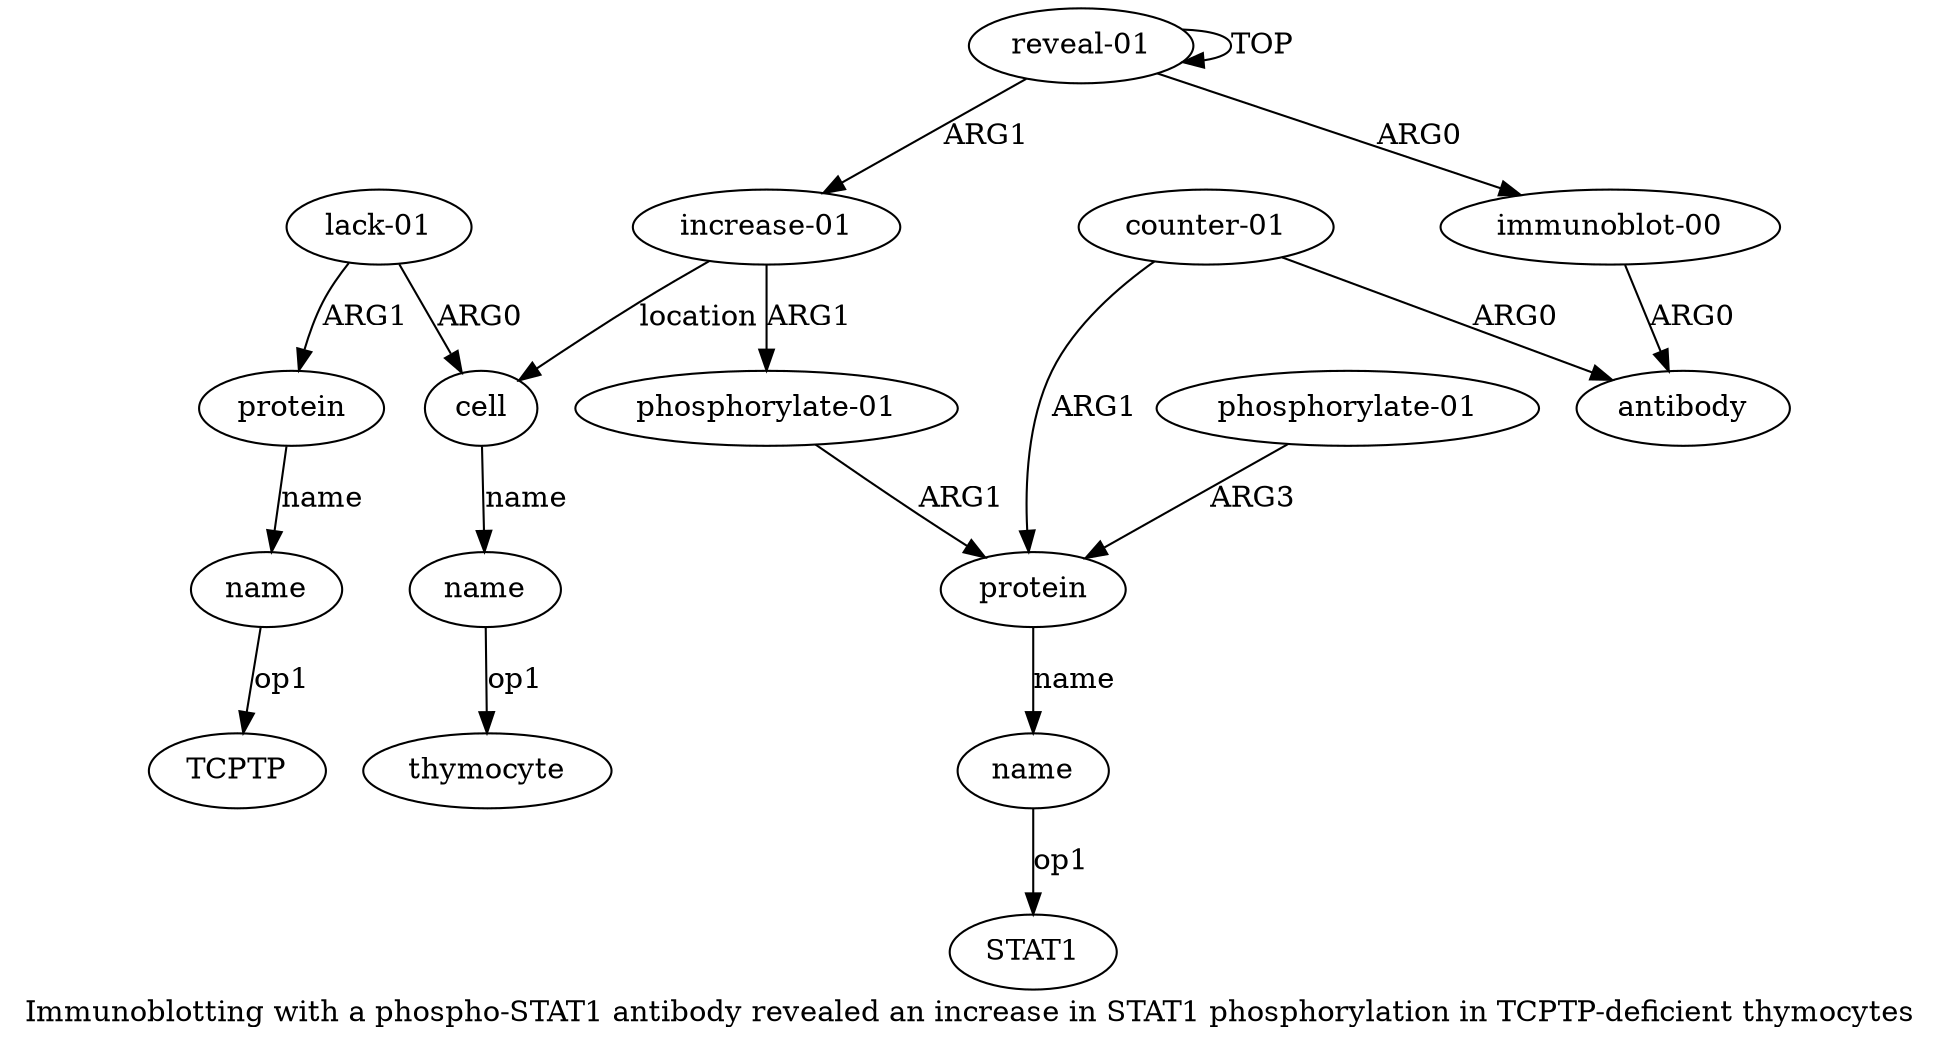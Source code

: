 digraph  {
	graph [label="Immunoblotting with a phospho-STAT1 antibody revealed an increase in STAT1 phosphorylation in TCPTP-deficient thymocytes"];
	node [label="\N"];
	a11	 [color=black,
		gold_ind=11,
		gold_label="lack-01",
		label="lack-01",
		test_ind=11,
		test_label="lack-01"];
	a12	 [color=black,
		gold_ind=12,
		gold_label=protein,
		label=protein,
		test_ind=12,
		test_label=protein];
	a11 -> a12 [key=0,
	color=black,
	gold_label=ARG1,
	label=ARG1,
	test_label=ARG1];
a9 [color=black,
	gold_ind=9,
	gold_label=cell,
	label=cell,
	test_ind=9,
	test_label=cell];
a11 -> a9 [key=0,
color=black,
gold_label=ARG0,
label=ARG0,
test_label=ARG0];
a10 [color=black,
gold_ind=10,
gold_label=name,
label=name,
test_ind=10,
test_label=name];
"a10 thymocyte" [color=black,
gold_ind=-1,
gold_label=thymocyte,
label=thymocyte,
test_ind=-1,
test_label=thymocyte];
a10 -> "a10 thymocyte" [key=0,
color=black,
gold_label=op1,
label=op1,
test_label=op1];
a13 [color=black,
gold_ind=13,
gold_label=name,
label=name,
test_ind=13,
test_label=name];
"a13 TCPTP" [color=black,
gold_ind=-1,
gold_label=TCPTP,
label=TCPTP,
test_ind=-1,
test_label=TCPTP];
a13 -> "a13 TCPTP" [key=0,
color=black,
gold_label=op1,
label=op1,
test_label=op1];
a12 -> a13 [key=0,
color=black,
gold_label=name,
label=name,
test_label=name];
a1 [color=black,
gold_ind=1,
gold_label="immunoblot-00",
label="immunoblot-00",
test_ind=1,
test_label="immunoblot-00"];
a2 [color=black,
gold_ind=2,
gold_label=antibody,
label=antibody,
test_ind=2,
test_label=antibody];
a1 -> a2 [key=0,
color=black,
gold_label=ARG0,
label=ARG0,
test_label=ARG0];
a0 [color=black,
gold_ind=0,
gold_label="reveal-01",
label="reveal-01",
test_ind=0,
test_label="reveal-01"];
a0 -> a1 [key=0,
color=black,
gold_label=ARG0,
label=ARG0,
test_label=ARG0];
a0 -> a0 [key=0,
color=black,
gold_label=TOP,
label=TOP,
test_label=TOP];
a7 [color=black,
gold_ind=7,
gold_label="increase-01",
label="increase-01",
test_ind=7,
test_label="increase-01"];
a0 -> a7 [key=0,
color=black,
gold_label=ARG1,
label=ARG1,
test_label=ARG1];
a3 [color=black,
gold_ind=3,
gold_label="counter-01",
label="counter-01",
test_ind=3,
test_label="counter-01"];
a3 -> a2 [key=0,
color=black,
gold_label=ARG0,
label=ARG0,
test_label=ARG0];
a4 [color=black,
gold_ind=4,
gold_label=protein,
label=protein,
test_ind=4,
test_label=protein];
a3 -> a4 [key=0,
color=black,
gold_label=ARG1,
label=ARG1,
test_label=ARG1];
a5 [color=black,
gold_ind=5,
gold_label=name,
label=name,
test_ind=5,
test_label=name];
"a5 STAT1" [color=black,
gold_ind=-1,
gold_label=STAT1,
label=STAT1,
test_ind=-1,
test_label=STAT1];
a5 -> "a5 STAT1" [key=0,
color=black,
gold_label=op1,
label=op1,
test_label=op1];
a4 -> a5 [key=0,
color=black,
gold_label=name,
label=name,
test_label=name];
a7 -> a9 [key=0,
color=black,
gold_label=location,
label=location,
test_label=location];
a8 [color=black,
gold_ind=8,
gold_label="phosphorylate-01",
label="phosphorylate-01",
test_ind=8,
test_label="phosphorylate-01"];
a7 -> a8 [key=0,
color=black,
gold_label=ARG1,
label=ARG1,
test_label=ARG1];
a6 [color=black,
gold_ind=6,
gold_label="phosphorylate-01",
label="phosphorylate-01",
test_ind=6,
test_label="phosphorylate-01"];
a6 -> a4 [key=0,
color=black,
gold_label=ARG3,
label=ARG3,
test_label=ARG3];
a9 -> a10 [key=0,
color=black,
gold_label=name,
label=name,
test_label=name];
a8 -> a4 [key=0,
color=black,
gold_label=ARG1,
label=ARG1,
test_label=ARG1];
}
